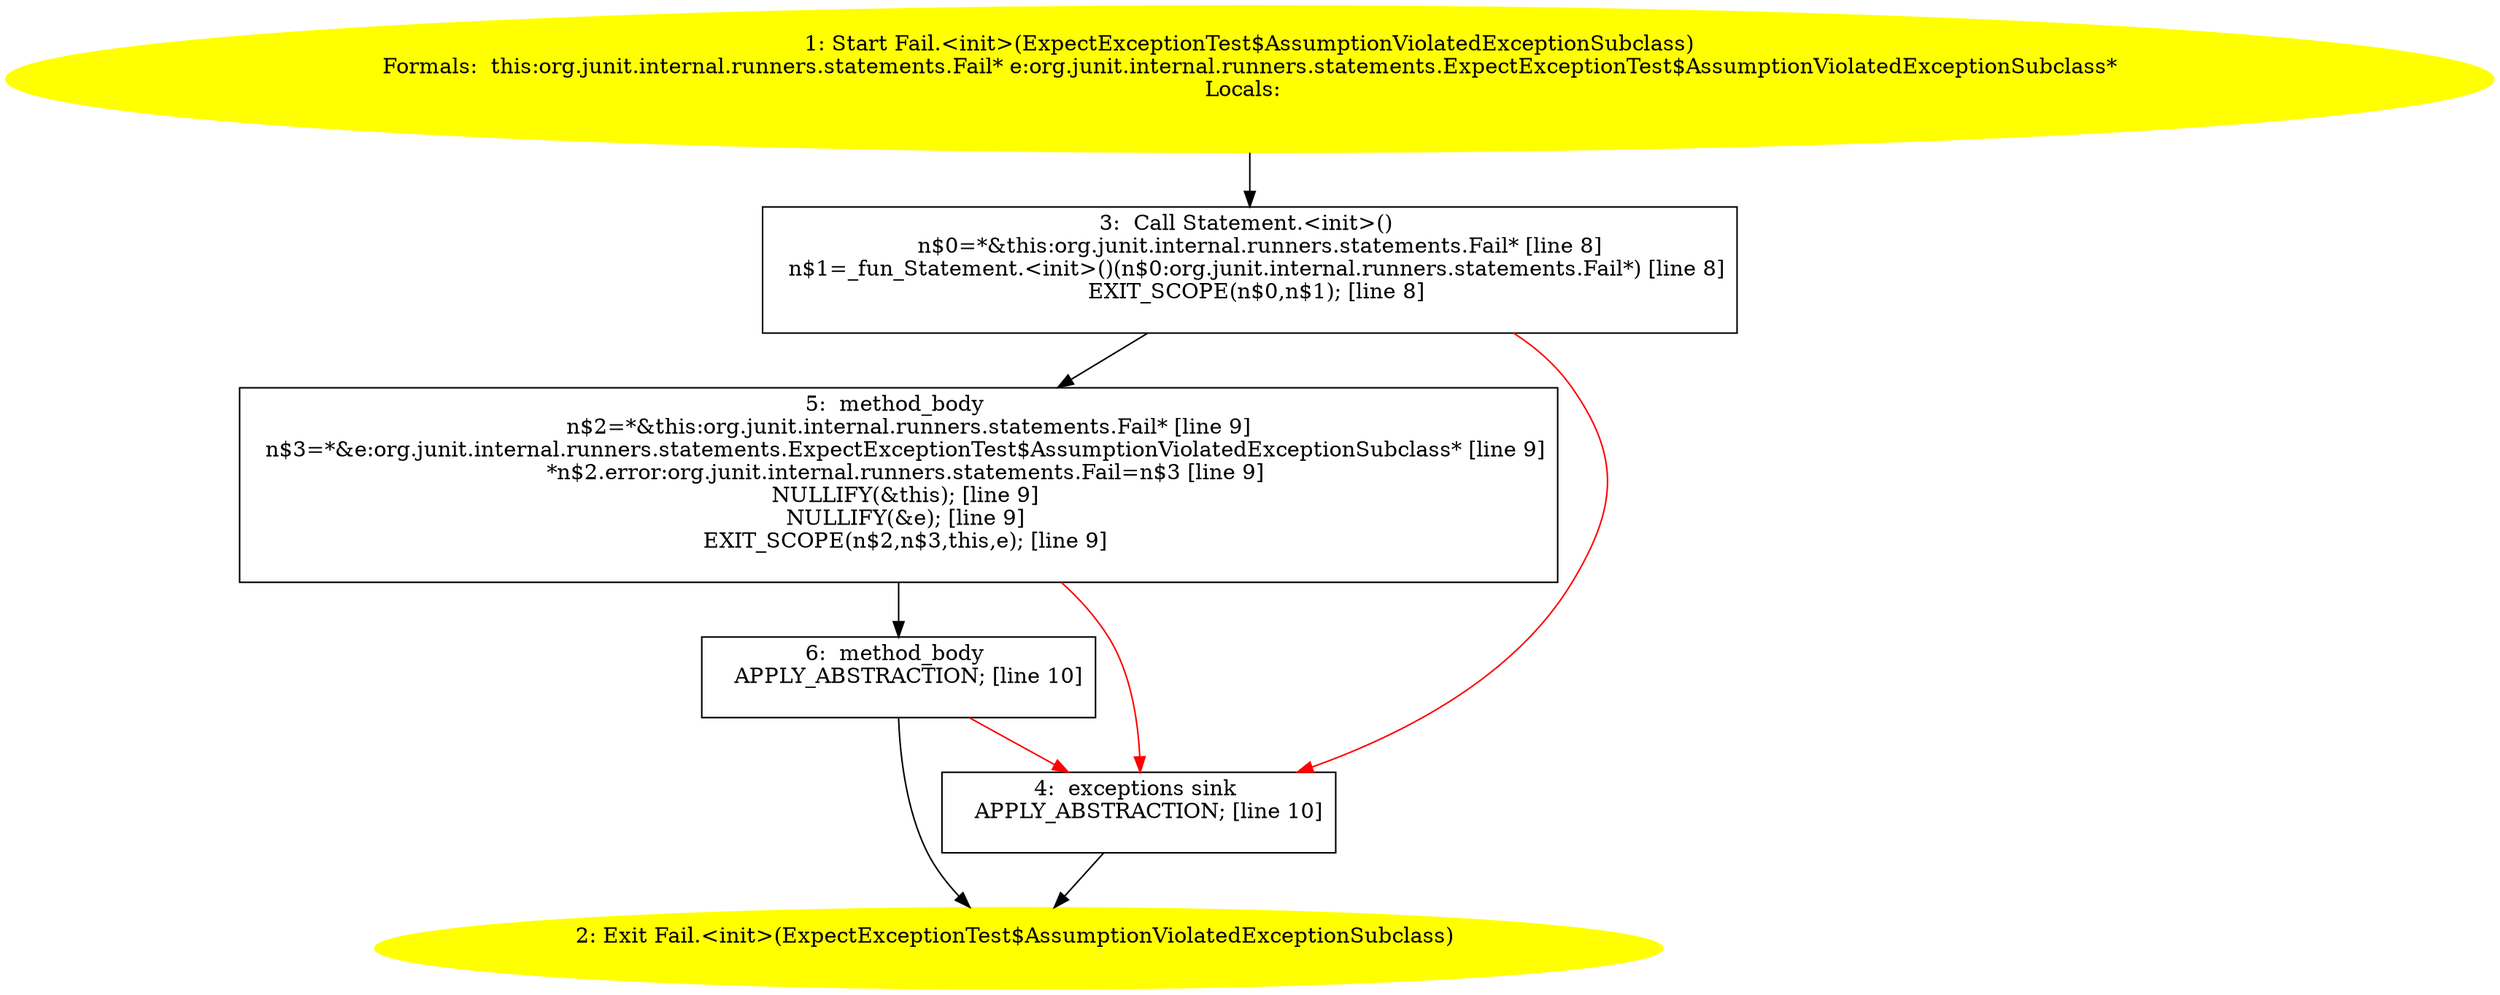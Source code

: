 /* @generated */
digraph cfg {
"org.junit.internal.runners.statements.Fail.<init>(org.junit.internal.runners.statements.ExpectExcept.b8546cb94d42b80549d7036e51038c54_1" [label="1: Start Fail.<init>(ExpectExceptionTest$AssumptionViolatedExceptionSubclass)\nFormals:  this:org.junit.internal.runners.statements.Fail* e:org.junit.internal.runners.statements.ExpectExceptionTest$AssumptionViolatedExceptionSubclass*\nLocals:  \n  " color=yellow style=filled]
	

	 "org.junit.internal.runners.statements.Fail.<init>(org.junit.internal.runners.statements.ExpectExcept.b8546cb94d42b80549d7036e51038c54_1" -> "org.junit.internal.runners.statements.Fail.<init>(org.junit.internal.runners.statements.ExpectExcept.b8546cb94d42b80549d7036e51038c54_3" ;
"org.junit.internal.runners.statements.Fail.<init>(org.junit.internal.runners.statements.ExpectExcept.b8546cb94d42b80549d7036e51038c54_2" [label="2: Exit Fail.<init>(ExpectExceptionTest$AssumptionViolatedExceptionSubclass) \n  " color=yellow style=filled]
	

"org.junit.internal.runners.statements.Fail.<init>(org.junit.internal.runners.statements.ExpectExcept.b8546cb94d42b80549d7036e51038c54_3" [label="3:  Call Statement.<init>() \n   n$0=*&this:org.junit.internal.runners.statements.Fail* [line 8]\n  n$1=_fun_Statement.<init>()(n$0:org.junit.internal.runners.statements.Fail*) [line 8]\n  EXIT_SCOPE(n$0,n$1); [line 8]\n " shape="box"]
	

	 "org.junit.internal.runners.statements.Fail.<init>(org.junit.internal.runners.statements.ExpectExcept.b8546cb94d42b80549d7036e51038c54_3" -> "org.junit.internal.runners.statements.Fail.<init>(org.junit.internal.runners.statements.ExpectExcept.b8546cb94d42b80549d7036e51038c54_5" ;
	 "org.junit.internal.runners.statements.Fail.<init>(org.junit.internal.runners.statements.ExpectExcept.b8546cb94d42b80549d7036e51038c54_3" -> "org.junit.internal.runners.statements.Fail.<init>(org.junit.internal.runners.statements.ExpectExcept.b8546cb94d42b80549d7036e51038c54_4" [color="red" ];
"org.junit.internal.runners.statements.Fail.<init>(org.junit.internal.runners.statements.ExpectExcept.b8546cb94d42b80549d7036e51038c54_4" [label="4:  exceptions sink \n   APPLY_ABSTRACTION; [line 10]\n " shape="box"]
	

	 "org.junit.internal.runners.statements.Fail.<init>(org.junit.internal.runners.statements.ExpectExcept.b8546cb94d42b80549d7036e51038c54_4" -> "org.junit.internal.runners.statements.Fail.<init>(org.junit.internal.runners.statements.ExpectExcept.b8546cb94d42b80549d7036e51038c54_2" ;
"org.junit.internal.runners.statements.Fail.<init>(org.junit.internal.runners.statements.ExpectExcept.b8546cb94d42b80549d7036e51038c54_5" [label="5:  method_body \n   n$2=*&this:org.junit.internal.runners.statements.Fail* [line 9]\n  n$3=*&e:org.junit.internal.runners.statements.ExpectExceptionTest$AssumptionViolatedExceptionSubclass* [line 9]\n  *n$2.error:org.junit.internal.runners.statements.Fail=n$3 [line 9]\n  NULLIFY(&this); [line 9]\n  NULLIFY(&e); [line 9]\n  EXIT_SCOPE(n$2,n$3,this,e); [line 9]\n " shape="box"]
	

	 "org.junit.internal.runners.statements.Fail.<init>(org.junit.internal.runners.statements.ExpectExcept.b8546cb94d42b80549d7036e51038c54_5" -> "org.junit.internal.runners.statements.Fail.<init>(org.junit.internal.runners.statements.ExpectExcept.b8546cb94d42b80549d7036e51038c54_6" ;
	 "org.junit.internal.runners.statements.Fail.<init>(org.junit.internal.runners.statements.ExpectExcept.b8546cb94d42b80549d7036e51038c54_5" -> "org.junit.internal.runners.statements.Fail.<init>(org.junit.internal.runners.statements.ExpectExcept.b8546cb94d42b80549d7036e51038c54_4" [color="red" ];
"org.junit.internal.runners.statements.Fail.<init>(org.junit.internal.runners.statements.ExpectExcept.b8546cb94d42b80549d7036e51038c54_6" [label="6:  method_body \n   APPLY_ABSTRACTION; [line 10]\n " shape="box"]
	

	 "org.junit.internal.runners.statements.Fail.<init>(org.junit.internal.runners.statements.ExpectExcept.b8546cb94d42b80549d7036e51038c54_6" -> "org.junit.internal.runners.statements.Fail.<init>(org.junit.internal.runners.statements.ExpectExcept.b8546cb94d42b80549d7036e51038c54_2" ;
	 "org.junit.internal.runners.statements.Fail.<init>(org.junit.internal.runners.statements.ExpectExcept.b8546cb94d42b80549d7036e51038c54_6" -> "org.junit.internal.runners.statements.Fail.<init>(org.junit.internal.runners.statements.ExpectExcept.b8546cb94d42b80549d7036e51038c54_4" [color="red" ];
}
